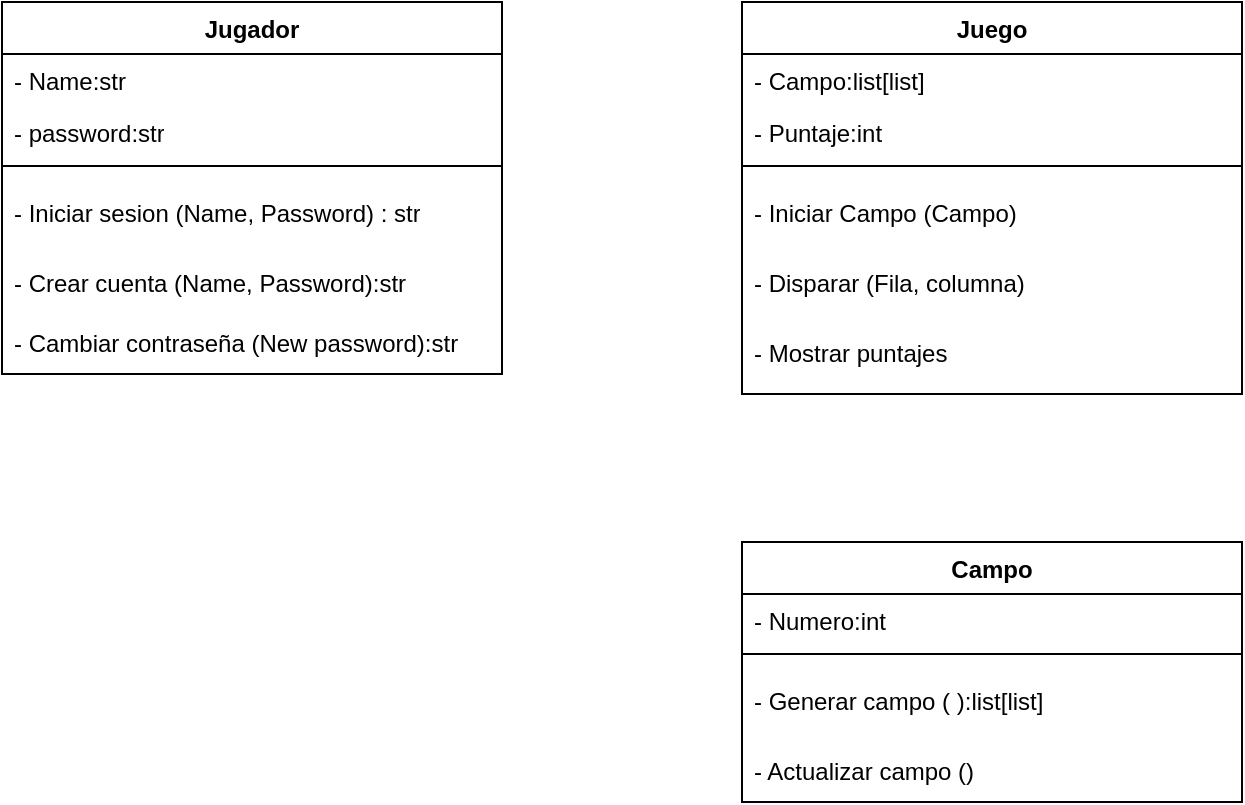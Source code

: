 <mxfile version="26.1.0">
  <diagram name="Página-1" id="svOPBreo18z4yLMRaXkQ">
    <mxGraphModel dx="1434" dy="780" grid="1" gridSize="10" guides="1" tooltips="1" connect="1" arrows="1" fold="1" page="1" pageScale="1" pageWidth="827" pageHeight="1169" math="0" shadow="0">
      <root>
        <mxCell id="0" />
        <mxCell id="1" parent="0" />
        <mxCell id="a4Ii0aPU0b6EhsVOXFQK-37" value="Jugador" style="swimlane;fontStyle=1;align=center;verticalAlign=top;childLayout=stackLayout;horizontal=1;startSize=26;horizontalStack=0;resizeParent=1;resizeParentMax=0;resizeLast=0;collapsible=1;marginBottom=0;whiteSpace=wrap;html=1;" parent="1" vertex="1">
          <mxGeometry x="220" y="160" width="250" height="186" as="geometry">
            <mxRectangle x="50" y="220" width="80" height="30" as="alternateBounds" />
          </mxGeometry>
        </mxCell>
        <mxCell id="a4Ii0aPU0b6EhsVOXFQK-38" value="- Name:str" style="text;strokeColor=none;fillColor=none;align=left;verticalAlign=top;spacingLeft=4;spacingRight=4;overflow=hidden;rotatable=0;points=[[0,0.5],[1,0.5]];portConstraint=eastwest;whiteSpace=wrap;html=1;" parent="a4Ii0aPU0b6EhsVOXFQK-37" vertex="1">
          <mxGeometry y="26" width="250" height="26" as="geometry" />
        </mxCell>
        <mxCell id="a4Ii0aPU0b6EhsVOXFQK-39" value="- password:str" style="text;strokeColor=none;fillColor=none;align=left;verticalAlign=top;spacingLeft=4;spacingRight=4;overflow=hidden;rotatable=0;points=[[0,0.5],[1,0.5]];portConstraint=eastwest;whiteSpace=wrap;html=1;" parent="a4Ii0aPU0b6EhsVOXFQK-37" vertex="1">
          <mxGeometry y="52" width="250" height="26" as="geometry" />
        </mxCell>
        <mxCell id="a4Ii0aPU0b6EhsVOXFQK-42" value="" style="line;strokeWidth=1;fillColor=none;align=left;verticalAlign=middle;spacingTop=-1;spacingLeft=3;spacingRight=3;rotatable=0;labelPosition=right;points=[];portConstraint=eastwest;strokeColor=inherit;" parent="a4Ii0aPU0b6EhsVOXFQK-37" vertex="1">
          <mxGeometry y="78" width="250" height="8" as="geometry" />
        </mxCell>
        <mxCell id="a4Ii0aPU0b6EhsVOXFQK-18" value="- Iniciar sesion (Name, Password) : str" style="text;strokeColor=none;fillColor=none;align=left;verticalAlign=middle;spacingLeft=4;spacingRight=4;overflow=hidden;points=[[0,0.5],[1,0.5]];portConstraint=eastwest;rotatable=0;whiteSpace=wrap;html=1;" parent="a4Ii0aPU0b6EhsVOXFQK-37" vertex="1">
          <mxGeometry y="86" width="250" height="40" as="geometry" />
        </mxCell>
        <mxCell id="a4Ii0aPU0b6EhsVOXFQK-84" value="- Crear cuenta (Name, Password):str" style="text;strokeColor=none;fillColor=none;align=left;verticalAlign=middle;spacingLeft=4;spacingRight=4;overflow=hidden;points=[[0,0.5],[1,0.5]];portConstraint=eastwest;rotatable=0;whiteSpace=wrap;html=1;" parent="a4Ii0aPU0b6EhsVOXFQK-37" vertex="1">
          <mxGeometry y="126" width="250" height="30" as="geometry" />
        </mxCell>
        <mxCell id="a4Ii0aPU0b6EhsVOXFQK-23" value="- Cambiar contraseña (New password):str" style="text;strokeColor=none;fillColor=none;align=left;verticalAlign=middle;spacingLeft=4;spacingRight=4;overflow=hidden;points=[[0,0.5],[1,0.5]];portConstraint=eastwest;rotatable=0;whiteSpace=wrap;html=1;" parent="a4Ii0aPU0b6EhsVOXFQK-37" vertex="1">
          <mxGeometry y="156" width="250" height="30" as="geometry" />
        </mxCell>
        <mxCell id="a4Ii0aPU0b6EhsVOXFQK-55" value="Campo" style="swimlane;fontStyle=1;align=center;verticalAlign=top;childLayout=stackLayout;horizontal=1;startSize=26;horizontalStack=0;resizeParent=1;resizeParentMax=0;resizeLast=0;collapsible=1;marginBottom=0;whiteSpace=wrap;html=1;" parent="1" vertex="1">
          <mxGeometry x="590" y="430" width="250" height="130" as="geometry">
            <mxRectangle x="50" y="220" width="80" height="30" as="alternateBounds" />
          </mxGeometry>
        </mxCell>
        <mxCell id="a4Ii0aPU0b6EhsVOXFQK-56" value="- Numero:int" style="text;strokeColor=none;fillColor=none;align=left;verticalAlign=top;spacingLeft=4;spacingRight=4;overflow=hidden;rotatable=0;points=[[0,0.5],[1,0.5]];portConstraint=eastwest;whiteSpace=wrap;html=1;" parent="a4Ii0aPU0b6EhsVOXFQK-55" vertex="1">
          <mxGeometry y="26" width="250" height="26" as="geometry" />
        </mxCell>
        <mxCell id="a4Ii0aPU0b6EhsVOXFQK-59" value="" style="line;strokeWidth=1;fillColor=none;align=left;verticalAlign=middle;spacingTop=-1;spacingLeft=3;spacingRight=3;rotatable=0;labelPosition=right;points=[];portConstraint=eastwest;strokeColor=inherit;" parent="a4Ii0aPU0b6EhsVOXFQK-55" vertex="1">
          <mxGeometry y="52" width="250" height="8" as="geometry" />
        </mxCell>
        <mxCell id="a4Ii0aPU0b6EhsVOXFQK-29" value="- Generar campo ( ):list[list]" style="text;strokeColor=none;fillColor=none;align=left;verticalAlign=middle;spacingLeft=4;spacingRight=4;overflow=hidden;points=[[0,0.5],[1,0.5]];portConstraint=eastwest;rotatable=0;whiteSpace=wrap;html=1;" parent="a4Ii0aPU0b6EhsVOXFQK-55" vertex="1">
          <mxGeometry y="60" width="250" height="40" as="geometry" />
        </mxCell>
        <mxCell id="a4Ii0aPU0b6EhsVOXFQK-14" value="- Actualizar campo ()" style="text;strokeColor=none;fillColor=none;align=left;verticalAlign=middle;spacingLeft=4;spacingRight=4;overflow=hidden;points=[[0,0.5],[1,0.5]];portConstraint=eastwest;rotatable=0;whiteSpace=wrap;html=1;" parent="a4Ii0aPU0b6EhsVOXFQK-55" vertex="1">
          <mxGeometry y="100" width="250" height="30" as="geometry" />
        </mxCell>
        <mxCell id="a4Ii0aPU0b6EhsVOXFQK-71" value="Juego" style="swimlane;fontStyle=1;align=center;verticalAlign=top;childLayout=stackLayout;horizontal=1;startSize=26;horizontalStack=0;resizeParent=1;resizeParentMax=0;resizeLast=0;collapsible=1;marginBottom=0;whiteSpace=wrap;html=1;" parent="1" vertex="1">
          <mxGeometry x="590" y="160" width="250" height="196" as="geometry">
            <mxRectangle x="50" y="220" width="80" height="30" as="alternateBounds" />
          </mxGeometry>
        </mxCell>
        <mxCell id="a4Ii0aPU0b6EhsVOXFQK-72" value="- Campo:list[list]" style="text;strokeColor=none;fillColor=none;align=left;verticalAlign=top;spacingLeft=4;spacingRight=4;overflow=hidden;rotatable=0;points=[[0,0.5],[1,0.5]];portConstraint=eastwest;whiteSpace=wrap;html=1;" parent="a4Ii0aPU0b6EhsVOXFQK-71" vertex="1">
          <mxGeometry y="26" width="250" height="26" as="geometry" />
        </mxCell>
        <mxCell id="a4Ii0aPU0b6EhsVOXFQK-73" value="- Puntaje:int" style="text;strokeColor=none;fillColor=none;align=left;verticalAlign=top;spacingLeft=4;spacingRight=4;overflow=hidden;rotatable=0;points=[[0,0.5],[1,0.5]];portConstraint=eastwest;whiteSpace=wrap;html=1;" parent="a4Ii0aPU0b6EhsVOXFQK-71" vertex="1">
          <mxGeometry y="52" width="250" height="26" as="geometry" />
        </mxCell>
        <mxCell id="a4Ii0aPU0b6EhsVOXFQK-75" value="" style="line;strokeWidth=1;fillColor=none;align=left;verticalAlign=middle;spacingTop=-1;spacingLeft=3;spacingRight=3;rotatable=0;labelPosition=right;points=[];portConstraint=eastwest;strokeColor=inherit;" parent="a4Ii0aPU0b6EhsVOXFQK-71" vertex="1">
          <mxGeometry y="78" width="250" height="8" as="geometry" />
        </mxCell>
        <mxCell id="a4Ii0aPU0b6EhsVOXFQK-76" value="- Iniciar Campo (Campo)" style="text;strokeColor=none;fillColor=none;align=left;verticalAlign=middle;spacingLeft=4;spacingRight=4;overflow=hidden;points=[[0,0.5],[1,0.5]];portConstraint=eastwest;rotatable=0;whiteSpace=wrap;html=1;" parent="a4Ii0aPU0b6EhsVOXFQK-71" vertex="1">
          <mxGeometry y="86" width="250" height="40" as="geometry" />
        </mxCell>
        <mxCell id="a4Ii0aPU0b6EhsVOXFQK-77" value="- Disparar (Fila, columna)" style="text;strokeColor=none;fillColor=none;align=left;verticalAlign=middle;spacingLeft=4;spacingRight=4;overflow=hidden;points=[[0,0.5],[1,0.5]];portConstraint=eastwest;rotatable=0;whiteSpace=wrap;html=1;" parent="a4Ii0aPU0b6EhsVOXFQK-71" vertex="1">
          <mxGeometry y="126" width="250" height="30" as="geometry" />
        </mxCell>
        <mxCell id="a4Ii0aPU0b6EhsVOXFQK-35" value="- Mostrar puntajes" style="text;strokeColor=none;fillColor=none;align=left;verticalAlign=middle;spacingLeft=4;spacingRight=4;overflow=hidden;points=[[0,0.5],[1,0.5]];portConstraint=eastwest;rotatable=0;whiteSpace=wrap;html=1;" parent="a4Ii0aPU0b6EhsVOXFQK-71" vertex="1">
          <mxGeometry y="156" width="250" height="40" as="geometry" />
        </mxCell>
      </root>
    </mxGraphModel>
  </diagram>
</mxfile>

